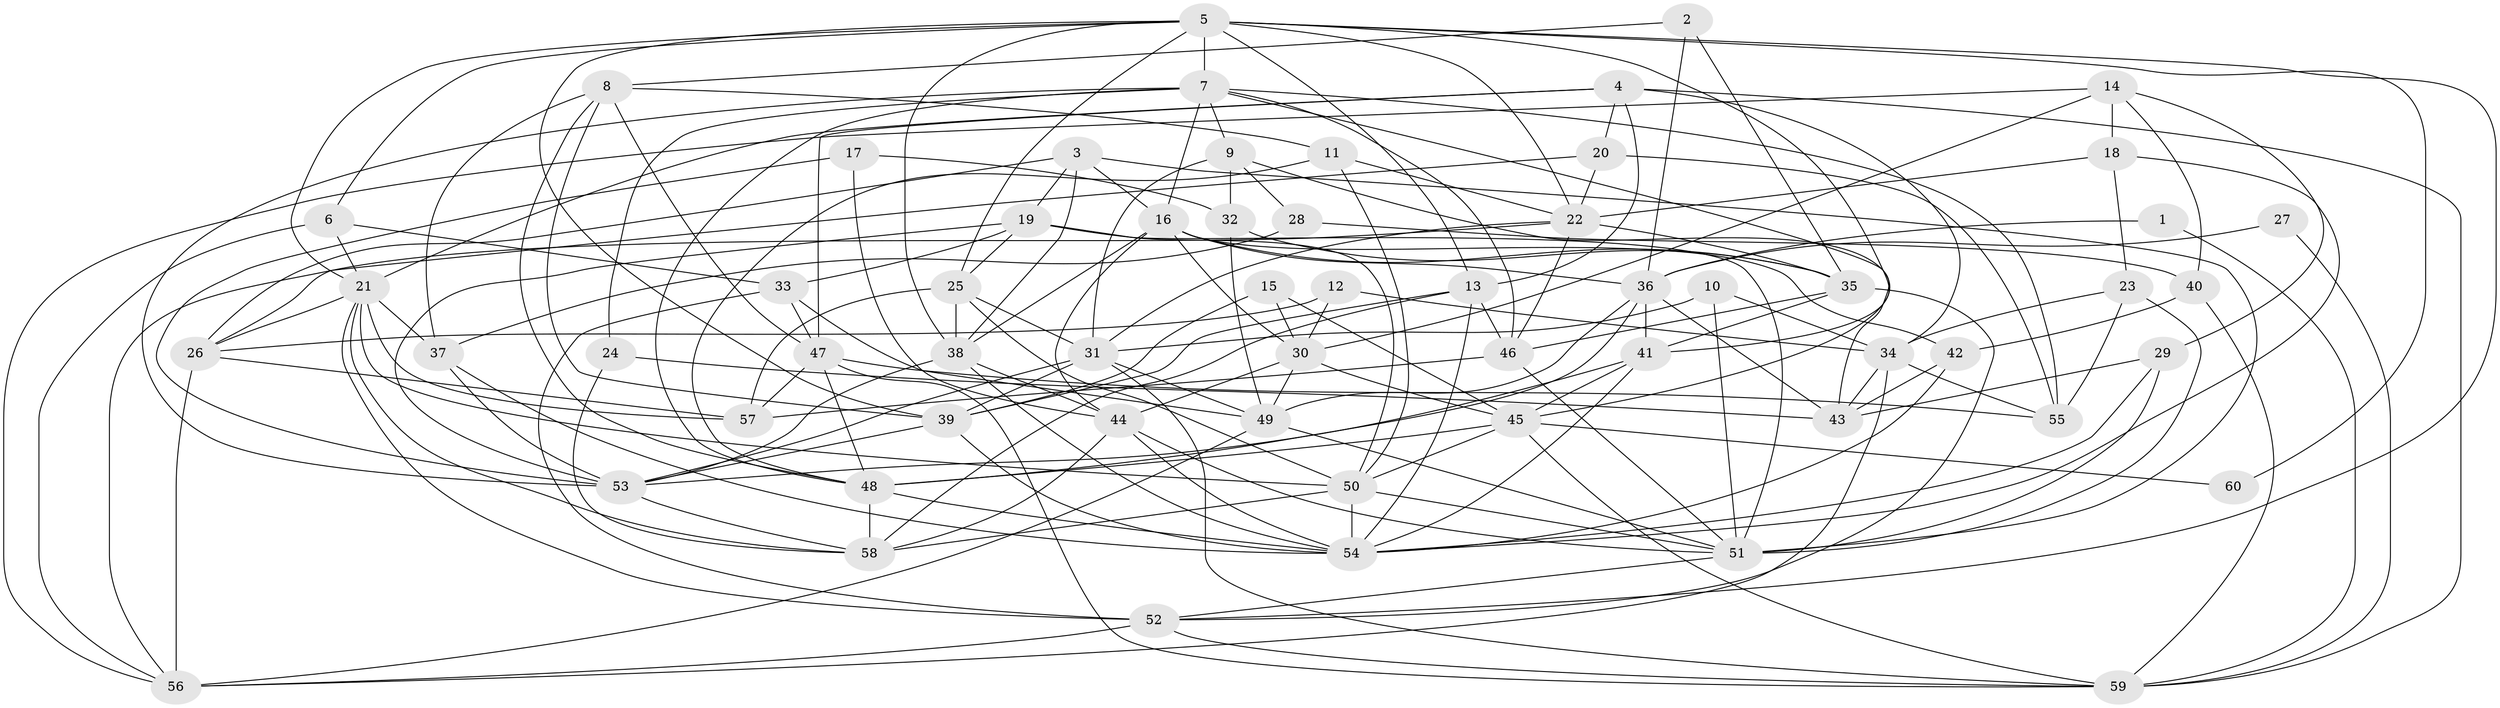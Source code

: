 // original degree distribution, {3: 0.25, 5: 0.24166666666666667, 2: 0.125, 6: 0.1, 4: 0.26666666666666666, 8: 0.008333333333333333, 7: 0.008333333333333333}
// Generated by graph-tools (version 1.1) at 2025/26/03/09/25 03:26:12]
// undirected, 60 vertices, 176 edges
graph export_dot {
graph [start="1"]
  node [color=gray90,style=filled];
  1;
  2;
  3;
  4;
  5;
  6;
  7;
  8;
  9;
  10;
  11;
  12;
  13;
  14;
  15;
  16;
  17;
  18;
  19;
  20;
  21;
  22;
  23;
  24;
  25;
  26;
  27;
  28;
  29;
  30;
  31;
  32;
  33;
  34;
  35;
  36;
  37;
  38;
  39;
  40;
  41;
  42;
  43;
  44;
  45;
  46;
  47;
  48;
  49;
  50;
  51;
  52;
  53;
  54;
  55;
  56;
  57;
  58;
  59;
  60;
  1 -- 36 [weight=1.0];
  1 -- 59 [weight=1.0];
  2 -- 8 [weight=1.0];
  2 -- 35 [weight=1.0];
  2 -- 36 [weight=1.0];
  3 -- 16 [weight=1.0];
  3 -- 19 [weight=1.0];
  3 -- 26 [weight=1.0];
  3 -- 38 [weight=1.0];
  3 -- 51 [weight=1.0];
  4 -- 13 [weight=1.0];
  4 -- 20 [weight=1.0];
  4 -- 21 [weight=1.0];
  4 -- 34 [weight=1.0];
  4 -- 47 [weight=1.0];
  4 -- 59 [weight=1.0];
  5 -- 6 [weight=1.0];
  5 -- 7 [weight=1.0];
  5 -- 13 [weight=1.0];
  5 -- 21 [weight=1.0];
  5 -- 22 [weight=1.0];
  5 -- 25 [weight=1.0];
  5 -- 38 [weight=1.0];
  5 -- 39 [weight=1.0];
  5 -- 41 [weight=1.0];
  5 -- 52 [weight=1.0];
  5 -- 60 [weight=1.0];
  6 -- 21 [weight=1.0];
  6 -- 33 [weight=1.0];
  6 -- 56 [weight=1.0];
  7 -- 9 [weight=1.0];
  7 -- 16 [weight=1.0];
  7 -- 24 [weight=1.0];
  7 -- 45 [weight=1.0];
  7 -- 46 [weight=1.0];
  7 -- 48 [weight=1.0];
  7 -- 53 [weight=1.0];
  7 -- 55 [weight=1.0];
  8 -- 11 [weight=1.0];
  8 -- 37 [weight=1.0];
  8 -- 39 [weight=1.0];
  8 -- 47 [weight=1.0];
  8 -- 48 [weight=1.0];
  9 -- 28 [weight=1.0];
  9 -- 31 [weight=1.0];
  9 -- 32 [weight=1.0];
  9 -- 43 [weight=1.0];
  10 -- 31 [weight=1.0];
  10 -- 34 [weight=1.0];
  10 -- 51 [weight=1.0];
  11 -- 22 [weight=1.0];
  11 -- 48 [weight=1.0];
  11 -- 50 [weight=1.0];
  12 -- 26 [weight=1.0];
  12 -- 30 [weight=1.0];
  12 -- 34 [weight=1.0];
  13 -- 39 [weight=1.0];
  13 -- 46 [weight=1.0];
  13 -- 54 [weight=1.0];
  13 -- 58 [weight=1.0];
  14 -- 18 [weight=1.0];
  14 -- 29 [weight=1.0];
  14 -- 30 [weight=1.0];
  14 -- 40 [weight=1.0];
  14 -- 56 [weight=1.0];
  15 -- 30 [weight=1.0];
  15 -- 39 [weight=1.0];
  15 -- 45 [weight=1.0];
  16 -- 30 [weight=1.0];
  16 -- 35 [weight=1.0];
  16 -- 36 [weight=1.0];
  16 -- 38 [weight=1.0];
  16 -- 42 [weight=1.0];
  16 -- 44 [weight=1.0];
  17 -- 32 [weight=1.0];
  17 -- 44 [weight=1.0];
  17 -- 53 [weight=1.0];
  18 -- 22 [weight=1.0];
  18 -- 23 [weight=1.0];
  18 -- 54 [weight=1.0];
  19 -- 25 [weight=1.0];
  19 -- 33 [weight=1.0];
  19 -- 50 [weight=1.0];
  19 -- 51 [weight=1.0];
  19 -- 53 [weight=1.0];
  20 -- 22 [weight=1.0];
  20 -- 26 [weight=1.0];
  20 -- 55 [weight=1.0];
  21 -- 26 [weight=1.0];
  21 -- 37 [weight=1.0];
  21 -- 50 [weight=1.0];
  21 -- 52 [weight=1.0];
  21 -- 57 [weight=1.0];
  21 -- 58 [weight=1.0];
  22 -- 31 [weight=1.0];
  22 -- 35 [weight=1.0];
  22 -- 46 [weight=1.0];
  22 -- 56 [weight=1.0];
  23 -- 34 [weight=1.0];
  23 -- 51 [weight=2.0];
  23 -- 55 [weight=1.0];
  24 -- 43 [weight=1.0];
  24 -- 58 [weight=1.0];
  25 -- 31 [weight=1.0];
  25 -- 38 [weight=1.0];
  25 -- 50 [weight=1.0];
  25 -- 57 [weight=1.0];
  26 -- 56 [weight=1.0];
  26 -- 57 [weight=1.0];
  27 -- 36 [weight=1.0];
  27 -- 59 [weight=1.0];
  28 -- 37 [weight=1.0];
  28 -- 40 [weight=1.0];
  29 -- 43 [weight=1.0];
  29 -- 51 [weight=1.0];
  29 -- 54 [weight=1.0];
  30 -- 44 [weight=1.0];
  30 -- 45 [weight=1.0];
  30 -- 49 [weight=1.0];
  31 -- 39 [weight=1.0];
  31 -- 49 [weight=1.0];
  31 -- 53 [weight=1.0];
  31 -- 59 [weight=1.0];
  32 -- 35 [weight=2.0];
  32 -- 49 [weight=1.0];
  33 -- 47 [weight=1.0];
  33 -- 49 [weight=1.0];
  33 -- 52 [weight=1.0];
  34 -- 43 [weight=1.0];
  34 -- 55 [weight=1.0];
  34 -- 56 [weight=1.0];
  35 -- 41 [weight=2.0];
  35 -- 46 [weight=1.0];
  35 -- 52 [weight=1.0];
  36 -- 41 [weight=1.0];
  36 -- 43 [weight=1.0];
  36 -- 48 [weight=1.0];
  36 -- 49 [weight=1.0];
  37 -- 53 [weight=1.0];
  37 -- 54 [weight=1.0];
  38 -- 44 [weight=1.0];
  38 -- 53 [weight=1.0];
  38 -- 54 [weight=1.0];
  39 -- 53 [weight=1.0];
  39 -- 54 [weight=1.0];
  40 -- 42 [weight=1.0];
  40 -- 59 [weight=1.0];
  41 -- 45 [weight=1.0];
  41 -- 53 [weight=1.0];
  41 -- 54 [weight=1.0];
  42 -- 43 [weight=1.0];
  42 -- 54 [weight=1.0];
  44 -- 51 [weight=1.0];
  44 -- 54 [weight=1.0];
  44 -- 58 [weight=1.0];
  45 -- 48 [weight=1.0];
  45 -- 50 [weight=1.0];
  45 -- 59 [weight=1.0];
  45 -- 60 [weight=1.0];
  46 -- 51 [weight=1.0];
  46 -- 57 [weight=1.0];
  47 -- 48 [weight=1.0];
  47 -- 55 [weight=1.0];
  47 -- 57 [weight=1.0];
  47 -- 59 [weight=1.0];
  48 -- 54 [weight=1.0];
  48 -- 58 [weight=1.0];
  49 -- 51 [weight=1.0];
  49 -- 56 [weight=1.0];
  50 -- 51 [weight=1.0];
  50 -- 54 [weight=1.0];
  50 -- 58 [weight=1.0];
  51 -- 52 [weight=2.0];
  52 -- 56 [weight=1.0];
  52 -- 59 [weight=1.0];
  53 -- 58 [weight=1.0];
}
